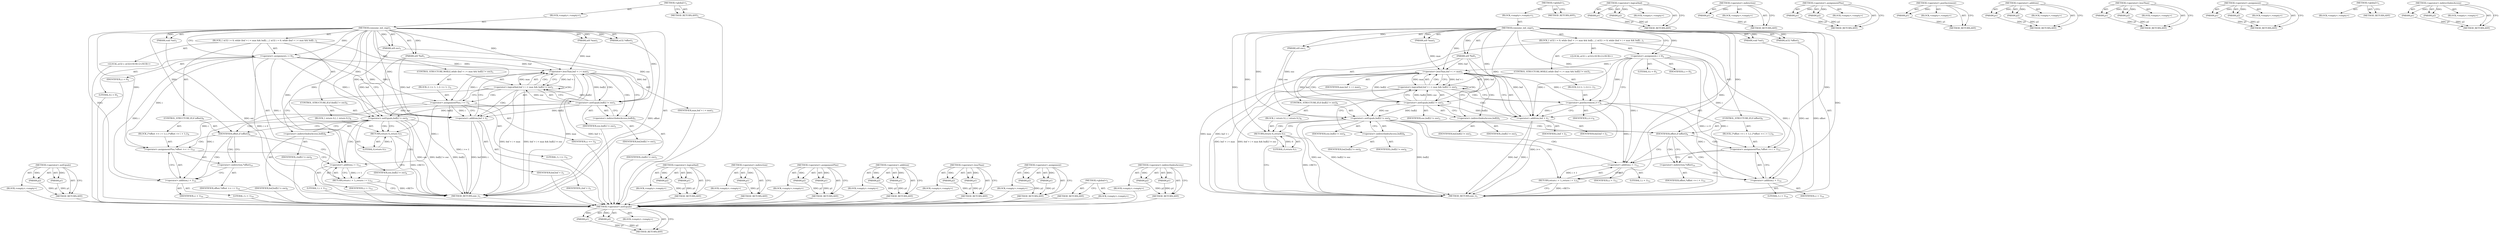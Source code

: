 digraph "&lt;operator&gt;.indirectIndexAccess" {
vulnerable_106 [label=<(METHOD,&lt;operator&gt;.notEquals)>];
vulnerable_107 [label=<(PARAM,p1)>];
vulnerable_108 [label=<(PARAM,p2)>];
vulnerable_109 [label=<(BLOCK,&lt;empty&gt;,&lt;empty&gt;)>];
vulnerable_110 [label=<(METHOD_RETURN,ANY)>];
vulnerable_6 [label=<(METHOD,&lt;global&gt;)<SUB>1</SUB>>];
vulnerable_7 [label=<(BLOCK,&lt;empty&gt;,&lt;empty&gt;)<SUB>1</SUB>>];
vulnerable_8 [label=<(METHOD,consume_init_expr)<SUB>1</SUB>>];
vulnerable_9 [label=<(PARAM,ut8 *buf)<SUB>1</SUB>>];
vulnerable_10 [label=<(PARAM,ut8 *max)<SUB>1</SUB>>];
vulnerable_11 [label=<(PARAM,ut8 eoc)<SUB>1</SUB>>];
vulnerable_12 [label=<(PARAM,void *out)<SUB>1</SUB>>];
vulnerable_13 [label=<(PARAM,ut32 *offset)<SUB>1</SUB>>];
vulnerable_14 [label=<(BLOCK,{
 	ut32 i = 0;
 	while (buf + i &lt; max &amp;&amp; buf[i...,{
 	ut32 i = 0;
 	while (buf + i &lt; max &amp;&amp; buf[i...)<SUB>1</SUB>>];
vulnerable_15 [label="<(LOCAL,ut32 i: ut32)<SUB>2</SUB>>"];
vulnerable_16 [label=<(&lt;operator&gt;.assignment,i = 0)<SUB>2</SUB>>];
vulnerable_17 [label=<(IDENTIFIER,i,i = 0)<SUB>2</SUB>>];
vulnerable_18 [label=<(LITERAL,0,i = 0)<SUB>2</SUB>>];
vulnerable_19 [label=<(CONTROL_STRUCTURE,WHILE,while (buf + i &lt; max &amp;&amp; buf[i] != eoc))<SUB>3</SUB>>];
vulnerable_20 [label=<(&lt;operator&gt;.logicalAnd,buf + i &lt; max &amp;&amp; buf[i] != eoc)<SUB>3</SUB>>];
vulnerable_21 [label=<(&lt;operator&gt;.lessThan,buf + i &lt; max)<SUB>3</SUB>>];
vulnerable_22 [label=<(&lt;operator&gt;.addition,buf + i)<SUB>3</SUB>>];
vulnerable_23 [label=<(IDENTIFIER,buf,buf + i)<SUB>3</SUB>>];
vulnerable_24 [label=<(IDENTIFIER,i,buf + i)<SUB>3</SUB>>];
vulnerable_25 [label=<(IDENTIFIER,max,buf + i &lt; max)<SUB>3</SUB>>];
vulnerable_26 [label=<(&lt;operator&gt;.notEquals,buf[i] != eoc)<SUB>3</SUB>>];
vulnerable_27 [label=<(&lt;operator&gt;.indirectIndexAccess,buf[i])<SUB>3</SUB>>];
vulnerable_28 [label=<(IDENTIFIER,buf,buf[i] != eoc)<SUB>3</SUB>>];
vulnerable_29 [label=<(IDENTIFIER,i,buf[i] != eoc)<SUB>3</SUB>>];
vulnerable_30 [label=<(IDENTIFIER,eoc,buf[i] != eoc)<SUB>3</SUB>>];
vulnerable_31 [label=<(BLOCK,{
		i += 1;
 	},{
		i += 1;
 	})<SUB>3</SUB>>];
vulnerable_32 [label=<(&lt;operator&gt;.assignmentPlus,i += 1)<SUB>4</SUB>>];
vulnerable_33 [label=<(IDENTIFIER,i,i += 1)<SUB>4</SUB>>];
vulnerable_34 [label=<(LITERAL,1,i += 1)<SUB>4</SUB>>];
vulnerable_35 [label=<(CONTROL_STRUCTURE,IF,if (buf[i] != eoc))<SUB>6</SUB>>];
vulnerable_36 [label=<(&lt;operator&gt;.notEquals,buf[i] != eoc)<SUB>6</SUB>>];
vulnerable_37 [label=<(&lt;operator&gt;.indirectIndexAccess,buf[i])<SUB>6</SUB>>];
vulnerable_38 [label=<(IDENTIFIER,buf,buf[i] != eoc)<SUB>6</SUB>>];
vulnerable_39 [label=<(IDENTIFIER,i,buf[i] != eoc)<SUB>6</SUB>>];
vulnerable_40 [label=<(IDENTIFIER,eoc,buf[i] != eoc)<SUB>6</SUB>>];
vulnerable_41 [label=<(BLOCK,{
 		return 0;
	},{
 		return 0;
	})<SUB>6</SUB>>];
vulnerable_42 [label=<(RETURN,return 0;,return 0;)<SUB>7</SUB>>];
vulnerable_43 [label=<(LITERAL,0,return 0;)<SUB>7</SUB>>];
vulnerable_44 [label=<(CONTROL_STRUCTURE,IF,if (offset))<SUB>9</SUB>>];
vulnerable_45 [label=<(IDENTIFIER,offset,if (offset))<SUB>9</SUB>>];
vulnerable_46 [label=<(BLOCK,{
		*offset += i + 1;
	},{
		*offset += i + 1;
	})<SUB>9</SUB>>];
vulnerable_47 [label=<(&lt;operator&gt;.assignmentPlus,*offset += i + 1)<SUB>10</SUB>>];
vulnerable_48 [label=<(&lt;operator&gt;.indirection,*offset)<SUB>10</SUB>>];
vulnerable_49 [label=<(IDENTIFIER,offset,*offset += i + 1)<SUB>10</SUB>>];
vulnerable_50 [label=<(&lt;operator&gt;.addition,i + 1)<SUB>10</SUB>>];
vulnerable_51 [label=<(IDENTIFIER,i,i + 1)<SUB>10</SUB>>];
vulnerable_52 [label=<(LITERAL,1,i + 1)<SUB>10</SUB>>];
vulnerable_53 [label=<(RETURN,return i + 1;,return i + 1;)<SUB>12</SUB>>];
vulnerable_54 [label=<(&lt;operator&gt;.addition,i + 1)<SUB>12</SUB>>];
vulnerable_55 [label=<(IDENTIFIER,i,i + 1)<SUB>12</SUB>>];
vulnerable_56 [label=<(LITERAL,1,i + 1)<SUB>12</SUB>>];
vulnerable_57 [label=<(METHOD_RETURN,size_t)<SUB>1</SUB>>];
vulnerable_59 [label=<(METHOD_RETURN,ANY)<SUB>1</SUB>>];
vulnerable_91 [label=<(METHOD,&lt;operator&gt;.logicalAnd)>];
vulnerable_92 [label=<(PARAM,p1)>];
vulnerable_93 [label=<(PARAM,p2)>];
vulnerable_94 [label=<(BLOCK,&lt;empty&gt;,&lt;empty&gt;)>];
vulnerable_95 [label=<(METHOD_RETURN,ANY)>];
vulnerable_121 [label=<(METHOD,&lt;operator&gt;.indirection)>];
vulnerable_122 [label=<(PARAM,p1)>];
vulnerable_123 [label=<(BLOCK,&lt;empty&gt;,&lt;empty&gt;)>];
vulnerable_124 [label=<(METHOD_RETURN,ANY)>];
vulnerable_116 [label=<(METHOD,&lt;operator&gt;.assignmentPlus)>];
vulnerable_117 [label=<(PARAM,p1)>];
vulnerable_118 [label=<(PARAM,p2)>];
vulnerable_119 [label=<(BLOCK,&lt;empty&gt;,&lt;empty&gt;)>];
vulnerable_120 [label=<(METHOD_RETURN,ANY)>];
vulnerable_101 [label=<(METHOD,&lt;operator&gt;.addition)>];
vulnerable_102 [label=<(PARAM,p1)>];
vulnerable_103 [label=<(PARAM,p2)>];
vulnerable_104 [label=<(BLOCK,&lt;empty&gt;,&lt;empty&gt;)>];
vulnerable_105 [label=<(METHOD_RETURN,ANY)>];
vulnerable_96 [label=<(METHOD,&lt;operator&gt;.lessThan)>];
vulnerable_97 [label=<(PARAM,p1)>];
vulnerable_98 [label=<(PARAM,p2)>];
vulnerable_99 [label=<(BLOCK,&lt;empty&gt;,&lt;empty&gt;)>];
vulnerable_100 [label=<(METHOD_RETURN,ANY)>];
vulnerable_86 [label=<(METHOD,&lt;operator&gt;.assignment)>];
vulnerable_87 [label=<(PARAM,p1)>];
vulnerable_88 [label=<(PARAM,p2)>];
vulnerable_89 [label=<(BLOCK,&lt;empty&gt;,&lt;empty&gt;)>];
vulnerable_90 [label=<(METHOD_RETURN,ANY)>];
vulnerable_80 [label=<(METHOD,&lt;global&gt;)<SUB>1</SUB>>];
vulnerable_81 [label=<(BLOCK,&lt;empty&gt;,&lt;empty&gt;)>];
vulnerable_82 [label=<(METHOD_RETURN,ANY)>];
vulnerable_111 [label=<(METHOD,&lt;operator&gt;.indirectIndexAccess)>];
vulnerable_112 [label=<(PARAM,p1)>];
vulnerable_113 [label=<(PARAM,p2)>];
vulnerable_114 [label=<(BLOCK,&lt;empty&gt;,&lt;empty&gt;)>];
vulnerable_115 [label=<(METHOD_RETURN,ANY)>];
fixed_105 [label=<(METHOD,&lt;operator&gt;.notEquals)>];
fixed_106 [label=<(PARAM,p1)>];
fixed_107 [label=<(PARAM,p2)>];
fixed_108 [label=<(BLOCK,&lt;empty&gt;,&lt;empty&gt;)>];
fixed_109 [label=<(METHOD_RETURN,ANY)>];
fixed_6 [label=<(METHOD,&lt;global&gt;)<SUB>1</SUB>>];
fixed_7 [label=<(BLOCK,&lt;empty&gt;,&lt;empty&gt;)<SUB>1</SUB>>];
fixed_8 [label=<(METHOD,consume_init_expr)<SUB>1</SUB>>];
fixed_9 [label=<(PARAM,ut8 *buf)<SUB>1</SUB>>];
fixed_10 [label=<(PARAM,ut8 *max)<SUB>1</SUB>>];
fixed_11 [label=<(PARAM,ut8 eoc)<SUB>1</SUB>>];
fixed_12 [label=<(PARAM,void *out)<SUB>1</SUB>>];
fixed_13 [label=<(PARAM,ut32 *offset)<SUB>1</SUB>>];
fixed_14 [label=<(BLOCK,{
 	ut32 i = 0;
 	while (buf + i &lt; max &amp;&amp; buf[i...,{
 	ut32 i = 0;
 	while (buf + i &lt; max &amp;&amp; buf[i...)<SUB>1</SUB>>];
fixed_15 [label="<(LOCAL,ut32 i: ut32)<SUB>2</SUB>>"];
fixed_16 [label=<(&lt;operator&gt;.assignment,i = 0)<SUB>2</SUB>>];
fixed_17 [label=<(IDENTIFIER,i,i = 0)<SUB>2</SUB>>];
fixed_18 [label=<(LITERAL,0,i = 0)<SUB>2</SUB>>];
fixed_19 [label=<(CONTROL_STRUCTURE,WHILE,while (buf + i &lt; max &amp;&amp; buf[i] != eoc))<SUB>3</SUB>>];
fixed_20 [label=<(&lt;operator&gt;.logicalAnd,buf + i &lt; max &amp;&amp; buf[i] != eoc)<SUB>3</SUB>>];
fixed_21 [label=<(&lt;operator&gt;.lessThan,buf + i &lt; max)<SUB>3</SUB>>];
fixed_22 [label=<(&lt;operator&gt;.addition,buf + i)<SUB>3</SUB>>];
fixed_23 [label=<(IDENTIFIER,buf,buf + i)<SUB>3</SUB>>];
fixed_24 [label=<(IDENTIFIER,i,buf + i)<SUB>3</SUB>>];
fixed_25 [label=<(IDENTIFIER,max,buf + i &lt; max)<SUB>3</SUB>>];
fixed_26 [label=<(&lt;operator&gt;.notEquals,buf[i] != eoc)<SUB>3</SUB>>];
fixed_27 [label=<(&lt;operator&gt;.indirectIndexAccess,buf[i])<SUB>3</SUB>>];
fixed_28 [label=<(IDENTIFIER,buf,buf[i] != eoc)<SUB>3</SUB>>];
fixed_29 [label=<(IDENTIFIER,i,buf[i] != eoc)<SUB>3</SUB>>];
fixed_30 [label=<(IDENTIFIER,eoc,buf[i] != eoc)<SUB>3</SUB>>];
fixed_31 [label=<(BLOCK,{
		i++;
 	},{
		i++;
 	})<SUB>3</SUB>>];
fixed_32 [label=<(&lt;operator&gt;.postIncrement,i++)<SUB>4</SUB>>];
fixed_33 [label=<(IDENTIFIER,i,i++)<SUB>4</SUB>>];
fixed_34 [label=<(CONTROL_STRUCTURE,IF,if (buf[i] != eoc))<SUB>6</SUB>>];
fixed_35 [label=<(&lt;operator&gt;.notEquals,buf[i] != eoc)<SUB>6</SUB>>];
fixed_36 [label=<(&lt;operator&gt;.indirectIndexAccess,buf[i])<SUB>6</SUB>>];
fixed_37 [label=<(IDENTIFIER,buf,buf[i] != eoc)<SUB>6</SUB>>];
fixed_38 [label=<(IDENTIFIER,i,buf[i] != eoc)<SUB>6</SUB>>];
fixed_39 [label=<(IDENTIFIER,eoc,buf[i] != eoc)<SUB>6</SUB>>];
fixed_40 [label=<(BLOCK,{
 		return 0;
	},{
 		return 0;
	})<SUB>6</SUB>>];
fixed_41 [label=<(RETURN,return 0;,return 0;)<SUB>7</SUB>>];
fixed_42 [label=<(LITERAL,0,return 0;)<SUB>7</SUB>>];
fixed_43 [label=<(CONTROL_STRUCTURE,IF,if (offset))<SUB>9</SUB>>];
fixed_44 [label=<(IDENTIFIER,offset,if (offset))<SUB>9</SUB>>];
fixed_45 [label=<(BLOCK,{
		*offset += i + 1;
	},{
		*offset += i + 1;
	})<SUB>9</SUB>>];
fixed_46 [label=<(&lt;operator&gt;.assignmentPlus,*offset += i + 1)<SUB>10</SUB>>];
fixed_47 [label=<(&lt;operator&gt;.indirection,*offset)<SUB>10</SUB>>];
fixed_48 [label=<(IDENTIFIER,offset,*offset += i + 1)<SUB>10</SUB>>];
fixed_49 [label=<(&lt;operator&gt;.addition,i + 1)<SUB>10</SUB>>];
fixed_50 [label=<(IDENTIFIER,i,i + 1)<SUB>10</SUB>>];
fixed_51 [label=<(LITERAL,1,i + 1)<SUB>10</SUB>>];
fixed_52 [label=<(RETURN,return i + 1;,return i + 1;)<SUB>12</SUB>>];
fixed_53 [label=<(&lt;operator&gt;.addition,i + 1)<SUB>12</SUB>>];
fixed_54 [label=<(IDENTIFIER,i,i + 1)<SUB>12</SUB>>];
fixed_55 [label=<(LITERAL,1,i + 1)<SUB>12</SUB>>];
fixed_56 [label=<(METHOD_RETURN,size_t)<SUB>1</SUB>>];
fixed_58 [label=<(METHOD_RETURN,ANY)<SUB>1</SUB>>];
fixed_90 [label=<(METHOD,&lt;operator&gt;.logicalAnd)>];
fixed_91 [label=<(PARAM,p1)>];
fixed_92 [label=<(PARAM,p2)>];
fixed_93 [label=<(BLOCK,&lt;empty&gt;,&lt;empty&gt;)>];
fixed_94 [label=<(METHOD_RETURN,ANY)>];
fixed_124 [label=<(METHOD,&lt;operator&gt;.indirection)>];
fixed_125 [label=<(PARAM,p1)>];
fixed_126 [label=<(BLOCK,&lt;empty&gt;,&lt;empty&gt;)>];
fixed_127 [label=<(METHOD_RETURN,ANY)>];
fixed_119 [label=<(METHOD,&lt;operator&gt;.assignmentPlus)>];
fixed_120 [label=<(PARAM,p1)>];
fixed_121 [label=<(PARAM,p2)>];
fixed_122 [label=<(BLOCK,&lt;empty&gt;,&lt;empty&gt;)>];
fixed_123 [label=<(METHOD_RETURN,ANY)>];
fixed_115 [label=<(METHOD,&lt;operator&gt;.postIncrement)>];
fixed_116 [label=<(PARAM,p1)>];
fixed_117 [label=<(BLOCK,&lt;empty&gt;,&lt;empty&gt;)>];
fixed_118 [label=<(METHOD_RETURN,ANY)>];
fixed_100 [label=<(METHOD,&lt;operator&gt;.addition)>];
fixed_101 [label=<(PARAM,p1)>];
fixed_102 [label=<(PARAM,p2)>];
fixed_103 [label=<(BLOCK,&lt;empty&gt;,&lt;empty&gt;)>];
fixed_104 [label=<(METHOD_RETURN,ANY)>];
fixed_95 [label=<(METHOD,&lt;operator&gt;.lessThan)>];
fixed_96 [label=<(PARAM,p1)>];
fixed_97 [label=<(PARAM,p2)>];
fixed_98 [label=<(BLOCK,&lt;empty&gt;,&lt;empty&gt;)>];
fixed_99 [label=<(METHOD_RETURN,ANY)>];
fixed_85 [label=<(METHOD,&lt;operator&gt;.assignment)>];
fixed_86 [label=<(PARAM,p1)>];
fixed_87 [label=<(PARAM,p2)>];
fixed_88 [label=<(BLOCK,&lt;empty&gt;,&lt;empty&gt;)>];
fixed_89 [label=<(METHOD_RETURN,ANY)>];
fixed_79 [label=<(METHOD,&lt;global&gt;)<SUB>1</SUB>>];
fixed_80 [label=<(BLOCK,&lt;empty&gt;,&lt;empty&gt;)>];
fixed_81 [label=<(METHOD_RETURN,ANY)>];
fixed_110 [label=<(METHOD,&lt;operator&gt;.indirectIndexAccess)>];
fixed_111 [label=<(PARAM,p1)>];
fixed_112 [label=<(PARAM,p2)>];
fixed_113 [label=<(BLOCK,&lt;empty&gt;,&lt;empty&gt;)>];
fixed_114 [label=<(METHOD_RETURN,ANY)>];
vulnerable_106 -> vulnerable_107  [key=0, label="AST: "];
vulnerable_106 -> vulnerable_107  [key=1, label="DDG: "];
vulnerable_106 -> vulnerable_109  [key=0, label="AST: "];
vulnerable_106 -> vulnerable_108  [key=0, label="AST: "];
vulnerable_106 -> vulnerable_108  [key=1, label="DDG: "];
vulnerable_106 -> vulnerable_110  [key=0, label="AST: "];
vulnerable_106 -> vulnerable_110  [key=1, label="CFG: "];
vulnerable_107 -> vulnerable_110  [key=0, label="DDG: p1"];
vulnerable_108 -> vulnerable_110  [key=0, label="DDG: p2"];
vulnerable_109 -> fixed_105  [key=0];
vulnerable_110 -> fixed_105  [key=0];
vulnerable_6 -> vulnerable_7  [key=0, label="AST: "];
vulnerable_6 -> vulnerable_59  [key=0, label="AST: "];
vulnerable_6 -> vulnerable_59  [key=1, label="CFG: "];
vulnerable_7 -> vulnerable_8  [key=0, label="AST: "];
vulnerable_8 -> vulnerable_9  [key=0, label="AST: "];
vulnerable_8 -> vulnerable_9  [key=1, label="DDG: "];
vulnerable_8 -> vulnerable_10  [key=0, label="AST: "];
vulnerable_8 -> vulnerable_10  [key=1, label="DDG: "];
vulnerable_8 -> vulnerable_11  [key=0, label="AST: "];
vulnerable_8 -> vulnerable_11  [key=1, label="DDG: "];
vulnerable_8 -> vulnerable_12  [key=0, label="AST: "];
vulnerable_8 -> vulnerable_12  [key=1, label="DDG: "];
vulnerable_8 -> vulnerable_13  [key=0, label="AST: "];
vulnerable_8 -> vulnerable_13  [key=1, label="DDG: "];
vulnerable_8 -> vulnerable_14  [key=0, label="AST: "];
vulnerable_8 -> vulnerable_57  [key=0, label="AST: "];
vulnerable_8 -> vulnerable_16  [key=0, label="CFG: "];
vulnerable_8 -> vulnerable_16  [key=1, label="DDG: "];
vulnerable_8 -> vulnerable_45  [key=0, label="DDG: "];
vulnerable_8 -> vulnerable_54  [key=0, label="DDG: "];
vulnerable_8 -> vulnerable_32  [key=0, label="DDG: "];
vulnerable_8 -> vulnerable_36  [key=0, label="DDG: "];
vulnerable_8 -> vulnerable_42  [key=0, label="DDG: "];
vulnerable_8 -> vulnerable_47  [key=0, label="DDG: "];
vulnerable_8 -> vulnerable_21  [key=0, label="DDG: "];
vulnerable_8 -> vulnerable_26  [key=0, label="DDG: "];
vulnerable_8 -> vulnerable_43  [key=0, label="DDG: "];
vulnerable_8 -> vulnerable_22  [key=0, label="DDG: "];
vulnerable_8 -> vulnerable_50  [key=0, label="DDG: "];
vulnerable_9 -> vulnerable_36  [key=0, label="DDG: buf"];
vulnerable_9 -> vulnerable_21  [key=0, label="DDG: buf"];
vulnerable_9 -> vulnerable_26  [key=0, label="DDG: buf"];
vulnerable_9 -> vulnerable_22  [key=0, label="DDG: buf"];
vulnerable_10 -> vulnerable_21  [key=0, label="DDG: max"];
vulnerable_11 -> vulnerable_36  [key=0, label="DDG: eoc"];
vulnerable_11 -> vulnerable_26  [key=0, label="DDG: eoc"];
vulnerable_12 -> vulnerable_57  [key=0, label="DDG: out"];
vulnerable_13 -> vulnerable_57  [key=0, label="DDG: offset"];
vulnerable_14 -> vulnerable_15  [key=0, label="AST: "];
vulnerable_14 -> vulnerable_16  [key=0, label="AST: "];
vulnerable_14 -> vulnerable_19  [key=0, label="AST: "];
vulnerable_14 -> vulnerable_35  [key=0, label="AST: "];
vulnerable_14 -> vulnerable_44  [key=0, label="AST: "];
vulnerable_14 -> vulnerable_53  [key=0, label="AST: "];
vulnerable_15 -> fixed_105  [key=0];
vulnerable_16 -> vulnerable_17  [key=0, label="AST: "];
vulnerable_16 -> vulnerable_18  [key=0, label="AST: "];
vulnerable_16 -> vulnerable_22  [key=0, label="CFG: "];
vulnerable_16 -> vulnerable_22  [key=1, label="DDG: i"];
vulnerable_16 -> vulnerable_57  [key=0, label="DDG: i = 0"];
vulnerable_16 -> vulnerable_54  [key=0, label="DDG: i"];
vulnerable_16 -> vulnerable_47  [key=0, label="DDG: i"];
vulnerable_16 -> vulnerable_21  [key=0, label="DDG: i"];
vulnerable_16 -> vulnerable_32  [key=0, label="DDG: i"];
vulnerable_16 -> vulnerable_50  [key=0, label="DDG: i"];
vulnerable_17 -> fixed_105  [key=0];
vulnerable_18 -> fixed_105  [key=0];
vulnerable_19 -> vulnerable_20  [key=0, label="AST: "];
vulnerable_19 -> vulnerable_31  [key=0, label="AST: "];
vulnerable_20 -> vulnerable_21  [key=0, label="AST: "];
vulnerable_20 -> vulnerable_21  [key=1, label="CDG: "];
vulnerable_20 -> vulnerable_26  [key=0, label="AST: "];
vulnerable_20 -> vulnerable_32  [key=0, label="CFG: "];
vulnerable_20 -> vulnerable_32  [key=1, label="CDG: "];
vulnerable_20 -> vulnerable_37  [key=0, label="CFG: "];
vulnerable_20 -> vulnerable_57  [key=0, label="DDG: buf + i &lt; max"];
vulnerable_20 -> vulnerable_57  [key=1, label="DDG: buf + i &lt; max &amp;&amp; buf[i] != eoc"];
vulnerable_20 -> vulnerable_20  [key=0, label="CDG: "];
vulnerable_20 -> vulnerable_22  [key=0, label="CDG: "];
vulnerable_21 -> vulnerable_22  [key=0, label="AST: "];
vulnerable_21 -> vulnerable_25  [key=0, label="AST: "];
vulnerable_21 -> vulnerable_20  [key=0, label="CFG: "];
vulnerable_21 -> vulnerable_20  [key=1, label="DDG: buf + i"];
vulnerable_21 -> vulnerable_20  [key=2, label="DDG: max"];
vulnerable_21 -> vulnerable_27  [key=0, label="CFG: "];
vulnerable_21 -> vulnerable_27  [key=1, label="CDG: "];
vulnerable_21 -> vulnerable_57  [key=0, label="DDG: buf + i"];
vulnerable_21 -> vulnerable_57  [key=1, label="DDG: max"];
vulnerable_21 -> vulnerable_26  [key=0, label="CDG: "];
vulnerable_22 -> vulnerable_23  [key=0, label="AST: "];
vulnerable_22 -> vulnerable_24  [key=0, label="AST: "];
vulnerable_22 -> vulnerable_21  [key=0, label="CFG: "];
vulnerable_22 -> vulnerable_57  [key=0, label="DDG: buf"];
vulnerable_22 -> vulnerable_57  [key=1, label="DDG: i"];
vulnerable_23 -> fixed_105  [key=0];
vulnerable_24 -> fixed_105  [key=0];
vulnerable_25 -> fixed_105  [key=0];
vulnerable_26 -> vulnerable_27  [key=0, label="AST: "];
vulnerable_26 -> vulnerable_30  [key=0, label="AST: "];
vulnerable_26 -> vulnerable_20  [key=0, label="CFG: "];
vulnerable_26 -> vulnerable_20  [key=1, label="DDG: buf[i]"];
vulnerable_26 -> vulnerable_20  [key=2, label="DDG: eoc"];
vulnerable_26 -> vulnerable_36  [key=0, label="DDG: buf[i]"];
vulnerable_26 -> vulnerable_36  [key=1, label="DDG: eoc"];
vulnerable_26 -> vulnerable_21  [key=0, label="DDG: buf[i]"];
vulnerable_26 -> vulnerable_22  [key=0, label="DDG: buf[i]"];
vulnerable_27 -> vulnerable_28  [key=0, label="AST: "];
vulnerable_27 -> vulnerable_29  [key=0, label="AST: "];
vulnerable_27 -> vulnerable_26  [key=0, label="CFG: "];
vulnerable_28 -> fixed_105  [key=0];
vulnerable_29 -> fixed_105  [key=0];
vulnerable_30 -> fixed_105  [key=0];
vulnerable_31 -> vulnerable_32  [key=0, label="AST: "];
vulnerable_32 -> vulnerable_33  [key=0, label="AST: "];
vulnerable_32 -> vulnerable_34  [key=0, label="AST: "];
vulnerable_32 -> vulnerable_22  [key=0, label="CFG: "];
vulnerable_32 -> vulnerable_22  [key=1, label="DDG: i"];
vulnerable_32 -> vulnerable_57  [key=0, label="DDG: i += 1"];
vulnerable_32 -> vulnerable_54  [key=0, label="DDG: i"];
vulnerable_32 -> vulnerable_47  [key=0, label="DDG: i"];
vulnerable_32 -> vulnerable_21  [key=0, label="DDG: i"];
vulnerable_32 -> vulnerable_50  [key=0, label="DDG: i"];
vulnerable_33 -> fixed_105  [key=0];
vulnerable_34 -> fixed_105  [key=0];
vulnerable_35 -> vulnerable_36  [key=0, label="AST: "];
vulnerable_35 -> vulnerable_41  [key=0, label="AST: "];
vulnerable_36 -> vulnerable_37  [key=0, label="AST: "];
vulnerable_36 -> vulnerable_40  [key=0, label="AST: "];
vulnerable_36 -> vulnerable_45  [key=0, label="CFG: "];
vulnerable_36 -> vulnerable_45  [key=1, label="CDG: "];
vulnerable_36 -> vulnerable_42  [key=0, label="CFG: "];
vulnerable_36 -> vulnerable_42  [key=1, label="CDG: "];
vulnerable_36 -> vulnerable_57  [key=0, label="DDG: buf[i]"];
vulnerable_36 -> vulnerable_57  [key=1, label="DDG: eoc"];
vulnerable_36 -> vulnerable_57  [key=2, label="DDG: buf[i] != eoc"];
vulnerable_36 -> vulnerable_53  [key=0, label="CDG: "];
vulnerable_36 -> vulnerable_54  [key=0, label="CDG: "];
vulnerable_37 -> vulnerable_38  [key=0, label="AST: "];
vulnerable_37 -> vulnerable_39  [key=0, label="AST: "];
vulnerable_37 -> vulnerable_36  [key=0, label="CFG: "];
vulnerable_38 -> fixed_105  [key=0];
vulnerable_39 -> fixed_105  [key=0];
vulnerable_40 -> fixed_105  [key=0];
vulnerable_41 -> vulnerable_42  [key=0, label="AST: "];
vulnerable_42 -> vulnerable_43  [key=0, label="AST: "];
vulnerable_42 -> vulnerable_57  [key=0, label="CFG: "];
vulnerable_42 -> vulnerable_57  [key=1, label="DDG: &lt;RET&gt;"];
vulnerable_43 -> vulnerable_42  [key=0, label="DDG: 0"];
vulnerable_44 -> vulnerable_45  [key=0, label="AST: "];
vulnerable_44 -> vulnerable_46  [key=0, label="AST: "];
vulnerable_45 -> vulnerable_48  [key=0, label="CFG: "];
vulnerable_45 -> vulnerable_48  [key=1, label="CDG: "];
vulnerable_45 -> vulnerable_54  [key=0, label="CFG: "];
vulnerable_45 -> vulnerable_47  [key=0, label="CDG: "];
vulnerable_45 -> vulnerable_50  [key=0, label="CDG: "];
vulnerable_46 -> vulnerable_47  [key=0, label="AST: "];
vulnerable_47 -> vulnerable_48  [key=0, label="AST: "];
vulnerable_47 -> vulnerable_50  [key=0, label="AST: "];
vulnerable_47 -> vulnerable_54  [key=0, label="CFG: "];
vulnerable_48 -> vulnerable_49  [key=0, label="AST: "];
vulnerable_48 -> vulnerable_50  [key=0, label="CFG: "];
vulnerable_49 -> fixed_105  [key=0];
vulnerable_50 -> vulnerable_51  [key=0, label="AST: "];
vulnerable_50 -> vulnerable_52  [key=0, label="AST: "];
vulnerable_50 -> vulnerable_47  [key=0, label="CFG: "];
vulnerable_51 -> fixed_105  [key=0];
vulnerable_52 -> fixed_105  [key=0];
vulnerable_53 -> vulnerable_54  [key=0, label="AST: "];
vulnerable_53 -> vulnerable_57  [key=0, label="CFG: "];
vulnerable_53 -> vulnerable_57  [key=1, label="DDG: &lt;RET&gt;"];
vulnerable_54 -> vulnerable_55  [key=0, label="AST: "];
vulnerable_54 -> vulnerable_56  [key=0, label="AST: "];
vulnerable_54 -> vulnerable_53  [key=0, label="CFG: "];
vulnerable_54 -> vulnerable_53  [key=1, label="DDG: i + 1"];
vulnerable_55 -> fixed_105  [key=0];
vulnerable_56 -> fixed_105  [key=0];
vulnerable_57 -> fixed_105  [key=0];
vulnerable_59 -> fixed_105  [key=0];
vulnerable_91 -> vulnerable_92  [key=0, label="AST: "];
vulnerable_91 -> vulnerable_92  [key=1, label="DDG: "];
vulnerable_91 -> vulnerable_94  [key=0, label="AST: "];
vulnerable_91 -> vulnerable_93  [key=0, label="AST: "];
vulnerable_91 -> vulnerable_93  [key=1, label="DDG: "];
vulnerable_91 -> vulnerable_95  [key=0, label="AST: "];
vulnerable_91 -> vulnerable_95  [key=1, label="CFG: "];
vulnerable_92 -> vulnerable_95  [key=0, label="DDG: p1"];
vulnerable_93 -> vulnerable_95  [key=0, label="DDG: p2"];
vulnerable_94 -> fixed_105  [key=0];
vulnerable_95 -> fixed_105  [key=0];
vulnerable_121 -> vulnerable_122  [key=0, label="AST: "];
vulnerable_121 -> vulnerable_122  [key=1, label="DDG: "];
vulnerable_121 -> vulnerable_123  [key=0, label="AST: "];
vulnerable_121 -> vulnerable_124  [key=0, label="AST: "];
vulnerable_121 -> vulnerable_124  [key=1, label="CFG: "];
vulnerable_122 -> vulnerable_124  [key=0, label="DDG: p1"];
vulnerable_123 -> fixed_105  [key=0];
vulnerable_124 -> fixed_105  [key=0];
vulnerable_116 -> vulnerable_117  [key=0, label="AST: "];
vulnerable_116 -> vulnerable_117  [key=1, label="DDG: "];
vulnerable_116 -> vulnerable_119  [key=0, label="AST: "];
vulnerable_116 -> vulnerable_118  [key=0, label="AST: "];
vulnerable_116 -> vulnerable_118  [key=1, label="DDG: "];
vulnerable_116 -> vulnerable_120  [key=0, label="AST: "];
vulnerable_116 -> vulnerable_120  [key=1, label="CFG: "];
vulnerable_117 -> vulnerable_120  [key=0, label="DDG: p1"];
vulnerable_118 -> vulnerable_120  [key=0, label="DDG: p2"];
vulnerable_119 -> fixed_105  [key=0];
vulnerable_120 -> fixed_105  [key=0];
vulnerable_101 -> vulnerable_102  [key=0, label="AST: "];
vulnerable_101 -> vulnerable_102  [key=1, label="DDG: "];
vulnerable_101 -> vulnerable_104  [key=0, label="AST: "];
vulnerable_101 -> vulnerable_103  [key=0, label="AST: "];
vulnerable_101 -> vulnerable_103  [key=1, label="DDG: "];
vulnerable_101 -> vulnerable_105  [key=0, label="AST: "];
vulnerable_101 -> vulnerable_105  [key=1, label="CFG: "];
vulnerable_102 -> vulnerable_105  [key=0, label="DDG: p1"];
vulnerable_103 -> vulnerable_105  [key=0, label="DDG: p2"];
vulnerable_104 -> fixed_105  [key=0];
vulnerable_105 -> fixed_105  [key=0];
vulnerable_96 -> vulnerable_97  [key=0, label="AST: "];
vulnerable_96 -> vulnerable_97  [key=1, label="DDG: "];
vulnerable_96 -> vulnerable_99  [key=0, label="AST: "];
vulnerable_96 -> vulnerable_98  [key=0, label="AST: "];
vulnerable_96 -> vulnerable_98  [key=1, label="DDG: "];
vulnerable_96 -> vulnerable_100  [key=0, label="AST: "];
vulnerable_96 -> vulnerable_100  [key=1, label="CFG: "];
vulnerable_97 -> vulnerable_100  [key=0, label="DDG: p1"];
vulnerable_98 -> vulnerable_100  [key=0, label="DDG: p2"];
vulnerable_99 -> fixed_105  [key=0];
vulnerable_100 -> fixed_105  [key=0];
vulnerable_86 -> vulnerable_87  [key=0, label="AST: "];
vulnerable_86 -> vulnerable_87  [key=1, label="DDG: "];
vulnerable_86 -> vulnerable_89  [key=0, label="AST: "];
vulnerable_86 -> vulnerable_88  [key=0, label="AST: "];
vulnerable_86 -> vulnerable_88  [key=1, label="DDG: "];
vulnerable_86 -> vulnerable_90  [key=0, label="AST: "];
vulnerable_86 -> vulnerable_90  [key=1, label="CFG: "];
vulnerable_87 -> vulnerable_90  [key=0, label="DDG: p1"];
vulnerable_88 -> vulnerable_90  [key=0, label="DDG: p2"];
vulnerable_89 -> fixed_105  [key=0];
vulnerable_90 -> fixed_105  [key=0];
vulnerable_80 -> vulnerable_81  [key=0, label="AST: "];
vulnerable_80 -> vulnerable_82  [key=0, label="AST: "];
vulnerable_80 -> vulnerable_82  [key=1, label="CFG: "];
vulnerable_81 -> fixed_105  [key=0];
vulnerable_82 -> fixed_105  [key=0];
vulnerable_111 -> vulnerable_112  [key=0, label="AST: "];
vulnerable_111 -> vulnerable_112  [key=1, label="DDG: "];
vulnerable_111 -> vulnerable_114  [key=0, label="AST: "];
vulnerable_111 -> vulnerable_113  [key=0, label="AST: "];
vulnerable_111 -> vulnerable_113  [key=1, label="DDG: "];
vulnerable_111 -> vulnerable_115  [key=0, label="AST: "];
vulnerable_111 -> vulnerable_115  [key=1, label="CFG: "];
vulnerable_112 -> vulnerable_115  [key=0, label="DDG: p1"];
vulnerable_113 -> vulnerable_115  [key=0, label="DDG: p2"];
vulnerable_114 -> fixed_105  [key=0];
vulnerable_115 -> fixed_105  [key=0];
fixed_105 -> fixed_106  [key=0, label="AST: "];
fixed_105 -> fixed_106  [key=1, label="DDG: "];
fixed_105 -> fixed_108  [key=0, label="AST: "];
fixed_105 -> fixed_107  [key=0, label="AST: "];
fixed_105 -> fixed_107  [key=1, label="DDG: "];
fixed_105 -> fixed_109  [key=0, label="AST: "];
fixed_105 -> fixed_109  [key=1, label="CFG: "];
fixed_106 -> fixed_109  [key=0, label="DDG: p1"];
fixed_107 -> fixed_109  [key=0, label="DDG: p2"];
fixed_6 -> fixed_7  [key=0, label="AST: "];
fixed_6 -> fixed_58  [key=0, label="AST: "];
fixed_6 -> fixed_58  [key=1, label="CFG: "];
fixed_7 -> fixed_8  [key=0, label="AST: "];
fixed_8 -> fixed_9  [key=0, label="AST: "];
fixed_8 -> fixed_9  [key=1, label="DDG: "];
fixed_8 -> fixed_10  [key=0, label="AST: "];
fixed_8 -> fixed_10  [key=1, label="DDG: "];
fixed_8 -> fixed_11  [key=0, label="AST: "];
fixed_8 -> fixed_11  [key=1, label="DDG: "];
fixed_8 -> fixed_12  [key=0, label="AST: "];
fixed_8 -> fixed_12  [key=1, label="DDG: "];
fixed_8 -> fixed_13  [key=0, label="AST: "];
fixed_8 -> fixed_13  [key=1, label="DDG: "];
fixed_8 -> fixed_14  [key=0, label="AST: "];
fixed_8 -> fixed_56  [key=0, label="AST: "];
fixed_8 -> fixed_16  [key=0, label="CFG: "];
fixed_8 -> fixed_16  [key=1, label="DDG: "];
fixed_8 -> fixed_44  [key=0, label="DDG: "];
fixed_8 -> fixed_53  [key=0, label="DDG: "];
fixed_8 -> fixed_35  [key=0, label="DDG: "];
fixed_8 -> fixed_41  [key=0, label="DDG: "];
fixed_8 -> fixed_46  [key=0, label="DDG: "];
fixed_8 -> fixed_21  [key=0, label="DDG: "];
fixed_8 -> fixed_26  [key=0, label="DDG: "];
fixed_8 -> fixed_32  [key=0, label="DDG: "];
fixed_8 -> fixed_42  [key=0, label="DDG: "];
fixed_8 -> fixed_22  [key=0, label="DDG: "];
fixed_8 -> fixed_49  [key=0, label="DDG: "];
fixed_9 -> fixed_35  [key=0, label="DDG: buf"];
fixed_9 -> fixed_21  [key=0, label="DDG: buf"];
fixed_9 -> fixed_26  [key=0, label="DDG: buf"];
fixed_9 -> fixed_22  [key=0, label="DDG: buf"];
fixed_10 -> fixed_21  [key=0, label="DDG: max"];
fixed_11 -> fixed_35  [key=0, label="DDG: eoc"];
fixed_11 -> fixed_26  [key=0, label="DDG: eoc"];
fixed_12 -> fixed_56  [key=0, label="DDG: out"];
fixed_13 -> fixed_56  [key=0, label="DDG: offset"];
fixed_14 -> fixed_15  [key=0, label="AST: "];
fixed_14 -> fixed_16  [key=0, label="AST: "];
fixed_14 -> fixed_19  [key=0, label="AST: "];
fixed_14 -> fixed_34  [key=0, label="AST: "];
fixed_14 -> fixed_43  [key=0, label="AST: "];
fixed_14 -> fixed_52  [key=0, label="AST: "];
fixed_16 -> fixed_17  [key=0, label="AST: "];
fixed_16 -> fixed_18  [key=0, label="AST: "];
fixed_16 -> fixed_22  [key=0, label="CFG: "];
fixed_16 -> fixed_22  [key=1, label="DDG: i"];
fixed_16 -> fixed_56  [key=0, label="DDG: i = 0"];
fixed_16 -> fixed_53  [key=0, label="DDG: i"];
fixed_16 -> fixed_46  [key=0, label="DDG: i"];
fixed_16 -> fixed_21  [key=0, label="DDG: i"];
fixed_16 -> fixed_32  [key=0, label="DDG: i"];
fixed_16 -> fixed_49  [key=0, label="DDG: i"];
fixed_19 -> fixed_20  [key=0, label="AST: "];
fixed_19 -> fixed_31  [key=0, label="AST: "];
fixed_20 -> fixed_21  [key=0, label="AST: "];
fixed_20 -> fixed_21  [key=1, label="CDG: "];
fixed_20 -> fixed_26  [key=0, label="AST: "];
fixed_20 -> fixed_32  [key=0, label="CFG: "];
fixed_20 -> fixed_32  [key=1, label="CDG: "];
fixed_20 -> fixed_36  [key=0, label="CFG: "];
fixed_20 -> fixed_56  [key=0, label="DDG: buf + i &lt; max"];
fixed_20 -> fixed_56  [key=1, label="DDG: buf + i &lt; max &amp;&amp; buf[i] != eoc"];
fixed_20 -> fixed_20  [key=0, label="CDG: "];
fixed_20 -> fixed_22  [key=0, label="CDG: "];
fixed_21 -> fixed_22  [key=0, label="AST: "];
fixed_21 -> fixed_25  [key=0, label="AST: "];
fixed_21 -> fixed_20  [key=0, label="CFG: "];
fixed_21 -> fixed_20  [key=1, label="DDG: buf + i"];
fixed_21 -> fixed_20  [key=2, label="DDG: max"];
fixed_21 -> fixed_27  [key=0, label="CFG: "];
fixed_21 -> fixed_27  [key=1, label="CDG: "];
fixed_21 -> fixed_56  [key=0, label="DDG: buf + i"];
fixed_21 -> fixed_56  [key=1, label="DDG: max"];
fixed_21 -> fixed_26  [key=0, label="CDG: "];
fixed_22 -> fixed_23  [key=0, label="AST: "];
fixed_22 -> fixed_24  [key=0, label="AST: "];
fixed_22 -> fixed_21  [key=0, label="CFG: "];
fixed_22 -> fixed_56  [key=0, label="DDG: buf"];
fixed_22 -> fixed_56  [key=1, label="DDG: i"];
fixed_26 -> fixed_27  [key=0, label="AST: "];
fixed_26 -> fixed_30  [key=0, label="AST: "];
fixed_26 -> fixed_20  [key=0, label="CFG: "];
fixed_26 -> fixed_20  [key=1, label="DDG: buf[i]"];
fixed_26 -> fixed_20  [key=2, label="DDG: eoc"];
fixed_26 -> fixed_35  [key=0, label="DDG: buf[i]"];
fixed_26 -> fixed_35  [key=1, label="DDG: eoc"];
fixed_26 -> fixed_21  [key=0, label="DDG: buf[i]"];
fixed_26 -> fixed_22  [key=0, label="DDG: buf[i]"];
fixed_27 -> fixed_28  [key=0, label="AST: "];
fixed_27 -> fixed_29  [key=0, label="AST: "];
fixed_27 -> fixed_26  [key=0, label="CFG: "];
fixed_31 -> fixed_32  [key=0, label="AST: "];
fixed_32 -> fixed_33  [key=0, label="AST: "];
fixed_32 -> fixed_22  [key=0, label="CFG: "];
fixed_32 -> fixed_22  [key=1, label="DDG: i"];
fixed_32 -> fixed_56  [key=0, label="DDG: i++"];
fixed_32 -> fixed_53  [key=0, label="DDG: i"];
fixed_32 -> fixed_46  [key=0, label="DDG: i"];
fixed_32 -> fixed_21  [key=0, label="DDG: i"];
fixed_32 -> fixed_49  [key=0, label="DDG: i"];
fixed_34 -> fixed_35  [key=0, label="AST: "];
fixed_34 -> fixed_40  [key=0, label="AST: "];
fixed_35 -> fixed_36  [key=0, label="AST: "];
fixed_35 -> fixed_39  [key=0, label="AST: "];
fixed_35 -> fixed_44  [key=0, label="CFG: "];
fixed_35 -> fixed_44  [key=1, label="CDG: "];
fixed_35 -> fixed_41  [key=0, label="CFG: "];
fixed_35 -> fixed_41  [key=1, label="CDG: "];
fixed_35 -> fixed_56  [key=0, label="DDG: buf[i]"];
fixed_35 -> fixed_56  [key=1, label="DDG: eoc"];
fixed_35 -> fixed_56  [key=2, label="DDG: buf[i] != eoc"];
fixed_35 -> fixed_52  [key=0, label="CDG: "];
fixed_35 -> fixed_53  [key=0, label="CDG: "];
fixed_36 -> fixed_37  [key=0, label="AST: "];
fixed_36 -> fixed_38  [key=0, label="AST: "];
fixed_36 -> fixed_35  [key=0, label="CFG: "];
fixed_40 -> fixed_41  [key=0, label="AST: "];
fixed_41 -> fixed_42  [key=0, label="AST: "];
fixed_41 -> fixed_56  [key=0, label="CFG: "];
fixed_41 -> fixed_56  [key=1, label="DDG: &lt;RET&gt;"];
fixed_42 -> fixed_41  [key=0, label="DDG: 0"];
fixed_43 -> fixed_44  [key=0, label="AST: "];
fixed_43 -> fixed_45  [key=0, label="AST: "];
fixed_44 -> fixed_47  [key=0, label="CFG: "];
fixed_44 -> fixed_47  [key=1, label="CDG: "];
fixed_44 -> fixed_53  [key=0, label="CFG: "];
fixed_44 -> fixed_49  [key=0, label="CDG: "];
fixed_44 -> fixed_46  [key=0, label="CDG: "];
fixed_45 -> fixed_46  [key=0, label="AST: "];
fixed_46 -> fixed_47  [key=0, label="AST: "];
fixed_46 -> fixed_49  [key=0, label="AST: "];
fixed_46 -> fixed_53  [key=0, label="CFG: "];
fixed_47 -> fixed_48  [key=0, label="AST: "];
fixed_47 -> fixed_49  [key=0, label="CFG: "];
fixed_49 -> fixed_50  [key=0, label="AST: "];
fixed_49 -> fixed_51  [key=0, label="AST: "];
fixed_49 -> fixed_46  [key=0, label="CFG: "];
fixed_52 -> fixed_53  [key=0, label="AST: "];
fixed_52 -> fixed_56  [key=0, label="CFG: "];
fixed_52 -> fixed_56  [key=1, label="DDG: &lt;RET&gt;"];
fixed_53 -> fixed_54  [key=0, label="AST: "];
fixed_53 -> fixed_55  [key=0, label="AST: "];
fixed_53 -> fixed_52  [key=0, label="CFG: "];
fixed_53 -> fixed_52  [key=1, label="DDG: i + 1"];
fixed_90 -> fixed_91  [key=0, label="AST: "];
fixed_90 -> fixed_91  [key=1, label="DDG: "];
fixed_90 -> fixed_93  [key=0, label="AST: "];
fixed_90 -> fixed_92  [key=0, label="AST: "];
fixed_90 -> fixed_92  [key=1, label="DDG: "];
fixed_90 -> fixed_94  [key=0, label="AST: "];
fixed_90 -> fixed_94  [key=1, label="CFG: "];
fixed_91 -> fixed_94  [key=0, label="DDG: p1"];
fixed_92 -> fixed_94  [key=0, label="DDG: p2"];
fixed_124 -> fixed_125  [key=0, label="AST: "];
fixed_124 -> fixed_125  [key=1, label="DDG: "];
fixed_124 -> fixed_126  [key=0, label="AST: "];
fixed_124 -> fixed_127  [key=0, label="AST: "];
fixed_124 -> fixed_127  [key=1, label="CFG: "];
fixed_125 -> fixed_127  [key=0, label="DDG: p1"];
fixed_119 -> fixed_120  [key=0, label="AST: "];
fixed_119 -> fixed_120  [key=1, label="DDG: "];
fixed_119 -> fixed_122  [key=0, label="AST: "];
fixed_119 -> fixed_121  [key=0, label="AST: "];
fixed_119 -> fixed_121  [key=1, label="DDG: "];
fixed_119 -> fixed_123  [key=0, label="AST: "];
fixed_119 -> fixed_123  [key=1, label="CFG: "];
fixed_120 -> fixed_123  [key=0, label="DDG: p1"];
fixed_121 -> fixed_123  [key=0, label="DDG: p2"];
fixed_115 -> fixed_116  [key=0, label="AST: "];
fixed_115 -> fixed_116  [key=1, label="DDG: "];
fixed_115 -> fixed_117  [key=0, label="AST: "];
fixed_115 -> fixed_118  [key=0, label="AST: "];
fixed_115 -> fixed_118  [key=1, label="CFG: "];
fixed_116 -> fixed_118  [key=0, label="DDG: p1"];
fixed_100 -> fixed_101  [key=0, label="AST: "];
fixed_100 -> fixed_101  [key=1, label="DDG: "];
fixed_100 -> fixed_103  [key=0, label="AST: "];
fixed_100 -> fixed_102  [key=0, label="AST: "];
fixed_100 -> fixed_102  [key=1, label="DDG: "];
fixed_100 -> fixed_104  [key=0, label="AST: "];
fixed_100 -> fixed_104  [key=1, label="CFG: "];
fixed_101 -> fixed_104  [key=0, label="DDG: p1"];
fixed_102 -> fixed_104  [key=0, label="DDG: p2"];
fixed_95 -> fixed_96  [key=0, label="AST: "];
fixed_95 -> fixed_96  [key=1, label="DDG: "];
fixed_95 -> fixed_98  [key=0, label="AST: "];
fixed_95 -> fixed_97  [key=0, label="AST: "];
fixed_95 -> fixed_97  [key=1, label="DDG: "];
fixed_95 -> fixed_99  [key=0, label="AST: "];
fixed_95 -> fixed_99  [key=1, label="CFG: "];
fixed_96 -> fixed_99  [key=0, label="DDG: p1"];
fixed_97 -> fixed_99  [key=0, label="DDG: p2"];
fixed_85 -> fixed_86  [key=0, label="AST: "];
fixed_85 -> fixed_86  [key=1, label="DDG: "];
fixed_85 -> fixed_88  [key=0, label="AST: "];
fixed_85 -> fixed_87  [key=0, label="AST: "];
fixed_85 -> fixed_87  [key=1, label="DDG: "];
fixed_85 -> fixed_89  [key=0, label="AST: "];
fixed_85 -> fixed_89  [key=1, label="CFG: "];
fixed_86 -> fixed_89  [key=0, label="DDG: p1"];
fixed_87 -> fixed_89  [key=0, label="DDG: p2"];
fixed_79 -> fixed_80  [key=0, label="AST: "];
fixed_79 -> fixed_81  [key=0, label="AST: "];
fixed_79 -> fixed_81  [key=1, label="CFG: "];
fixed_110 -> fixed_111  [key=0, label="AST: "];
fixed_110 -> fixed_111  [key=1, label="DDG: "];
fixed_110 -> fixed_113  [key=0, label="AST: "];
fixed_110 -> fixed_112  [key=0, label="AST: "];
fixed_110 -> fixed_112  [key=1, label="DDG: "];
fixed_110 -> fixed_114  [key=0, label="AST: "];
fixed_110 -> fixed_114  [key=1, label="CFG: "];
fixed_111 -> fixed_114  [key=0, label="DDG: p1"];
fixed_112 -> fixed_114  [key=0, label="DDG: p2"];
}
